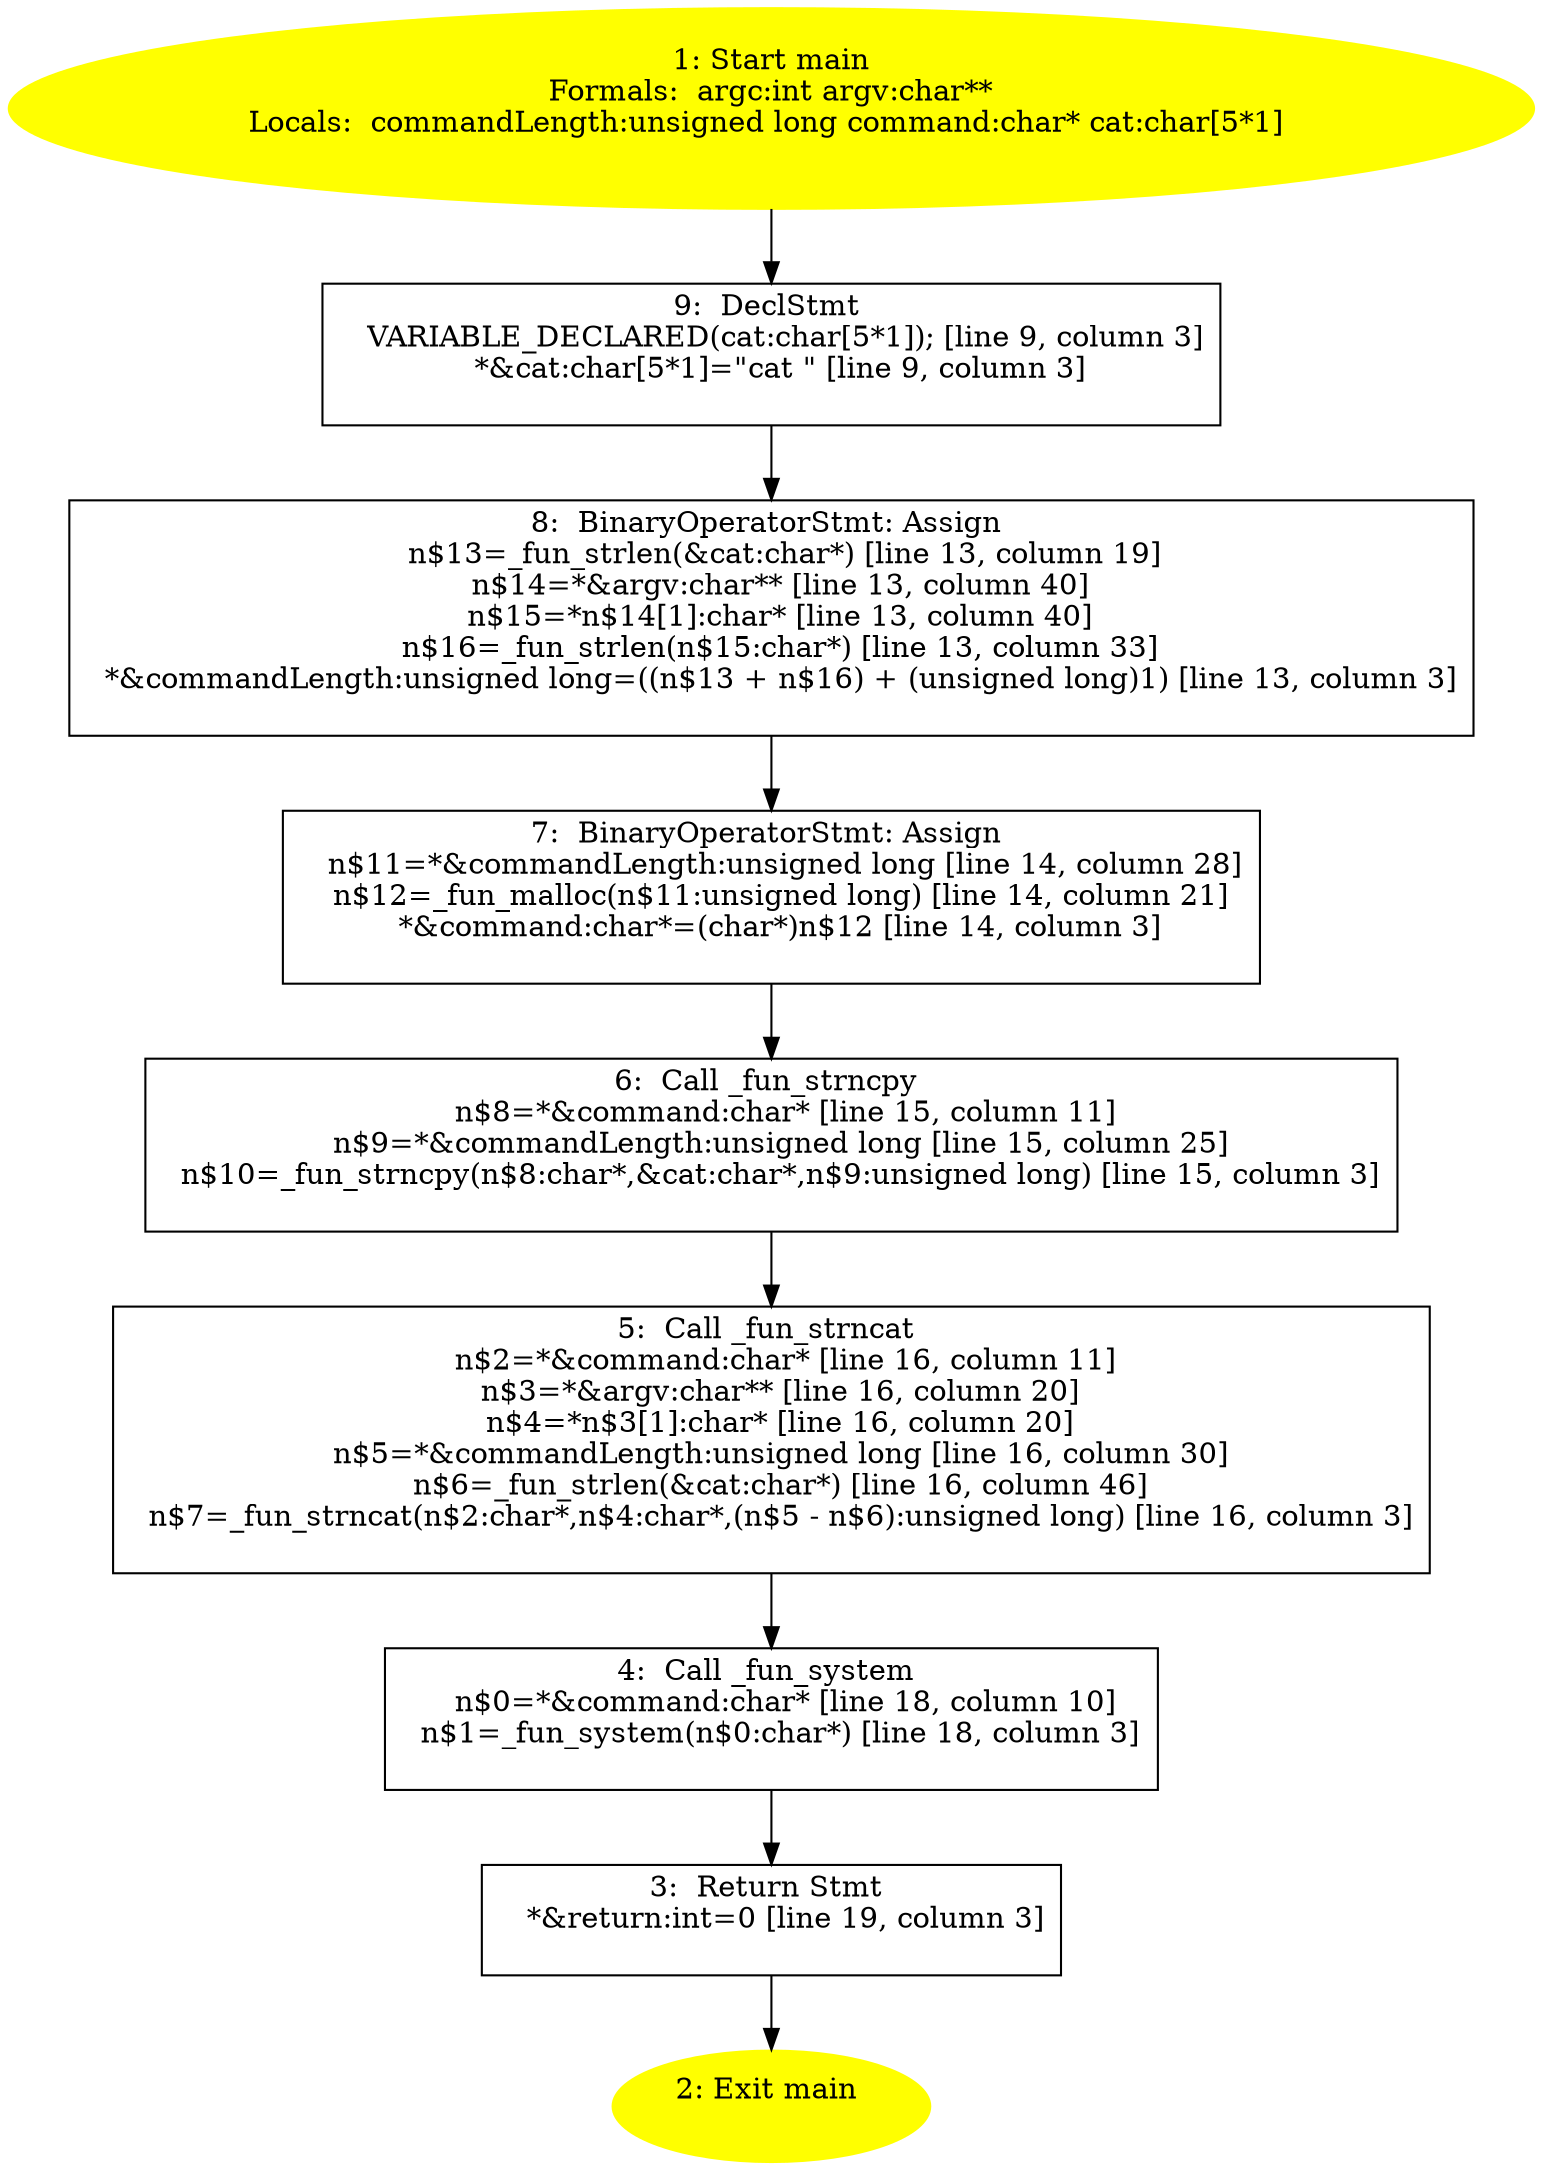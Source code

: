 /* @generated */
digraph cfg {
"main.fad58de7366495db4650cfefac2fcd61_1" [label="1: Start main\nFormals:  argc:int argv:char**\nLocals:  commandLength:unsigned long command:char* cat:char[5*1] \n  " color=yellow style=filled]
	

	 "main.fad58de7366495db4650cfefac2fcd61_1" -> "main.fad58de7366495db4650cfefac2fcd61_9" ;
"main.fad58de7366495db4650cfefac2fcd61_2" [label="2: Exit main \n  " color=yellow style=filled]
	

"main.fad58de7366495db4650cfefac2fcd61_3" [label="3:  Return Stmt \n   *&return:int=0 [line 19, column 3]\n " shape="box"]
	

	 "main.fad58de7366495db4650cfefac2fcd61_3" -> "main.fad58de7366495db4650cfefac2fcd61_2" ;
"main.fad58de7366495db4650cfefac2fcd61_4" [label="4:  Call _fun_system \n   n$0=*&command:char* [line 18, column 10]\n  n$1=_fun_system(n$0:char*) [line 18, column 3]\n " shape="box"]
	

	 "main.fad58de7366495db4650cfefac2fcd61_4" -> "main.fad58de7366495db4650cfefac2fcd61_3" ;
"main.fad58de7366495db4650cfefac2fcd61_5" [label="5:  Call _fun_strncat \n   n$2=*&command:char* [line 16, column 11]\n  n$3=*&argv:char** [line 16, column 20]\n  n$4=*n$3[1]:char* [line 16, column 20]\n  n$5=*&commandLength:unsigned long [line 16, column 30]\n  n$6=_fun_strlen(&cat:char*) [line 16, column 46]\n  n$7=_fun_strncat(n$2:char*,n$4:char*,(n$5 - n$6):unsigned long) [line 16, column 3]\n " shape="box"]
	

	 "main.fad58de7366495db4650cfefac2fcd61_5" -> "main.fad58de7366495db4650cfefac2fcd61_4" ;
"main.fad58de7366495db4650cfefac2fcd61_6" [label="6:  Call _fun_strncpy \n   n$8=*&command:char* [line 15, column 11]\n  n$9=*&commandLength:unsigned long [line 15, column 25]\n  n$10=_fun_strncpy(n$8:char*,&cat:char*,n$9:unsigned long) [line 15, column 3]\n " shape="box"]
	

	 "main.fad58de7366495db4650cfefac2fcd61_6" -> "main.fad58de7366495db4650cfefac2fcd61_5" ;
"main.fad58de7366495db4650cfefac2fcd61_7" [label="7:  BinaryOperatorStmt: Assign \n   n$11=*&commandLength:unsigned long [line 14, column 28]\n  n$12=_fun_malloc(n$11:unsigned long) [line 14, column 21]\n  *&command:char*=(char*)n$12 [line 14, column 3]\n " shape="box"]
	

	 "main.fad58de7366495db4650cfefac2fcd61_7" -> "main.fad58de7366495db4650cfefac2fcd61_6" ;
"main.fad58de7366495db4650cfefac2fcd61_8" [label="8:  BinaryOperatorStmt: Assign \n   n$13=_fun_strlen(&cat:char*) [line 13, column 19]\n  n$14=*&argv:char** [line 13, column 40]\n  n$15=*n$14[1]:char* [line 13, column 40]\n  n$16=_fun_strlen(n$15:char*) [line 13, column 33]\n  *&commandLength:unsigned long=((n$13 + n$16) + (unsigned long)1) [line 13, column 3]\n " shape="box"]
	

	 "main.fad58de7366495db4650cfefac2fcd61_8" -> "main.fad58de7366495db4650cfefac2fcd61_7" ;
"main.fad58de7366495db4650cfefac2fcd61_9" [label="9:  DeclStmt \n   VARIABLE_DECLARED(cat:char[5*1]); [line 9, column 3]\n  *&cat:char[5*1]=\"cat \" [line 9, column 3]\n " shape="box"]
	

	 "main.fad58de7366495db4650cfefac2fcd61_9" -> "main.fad58de7366495db4650cfefac2fcd61_8" ;
}
